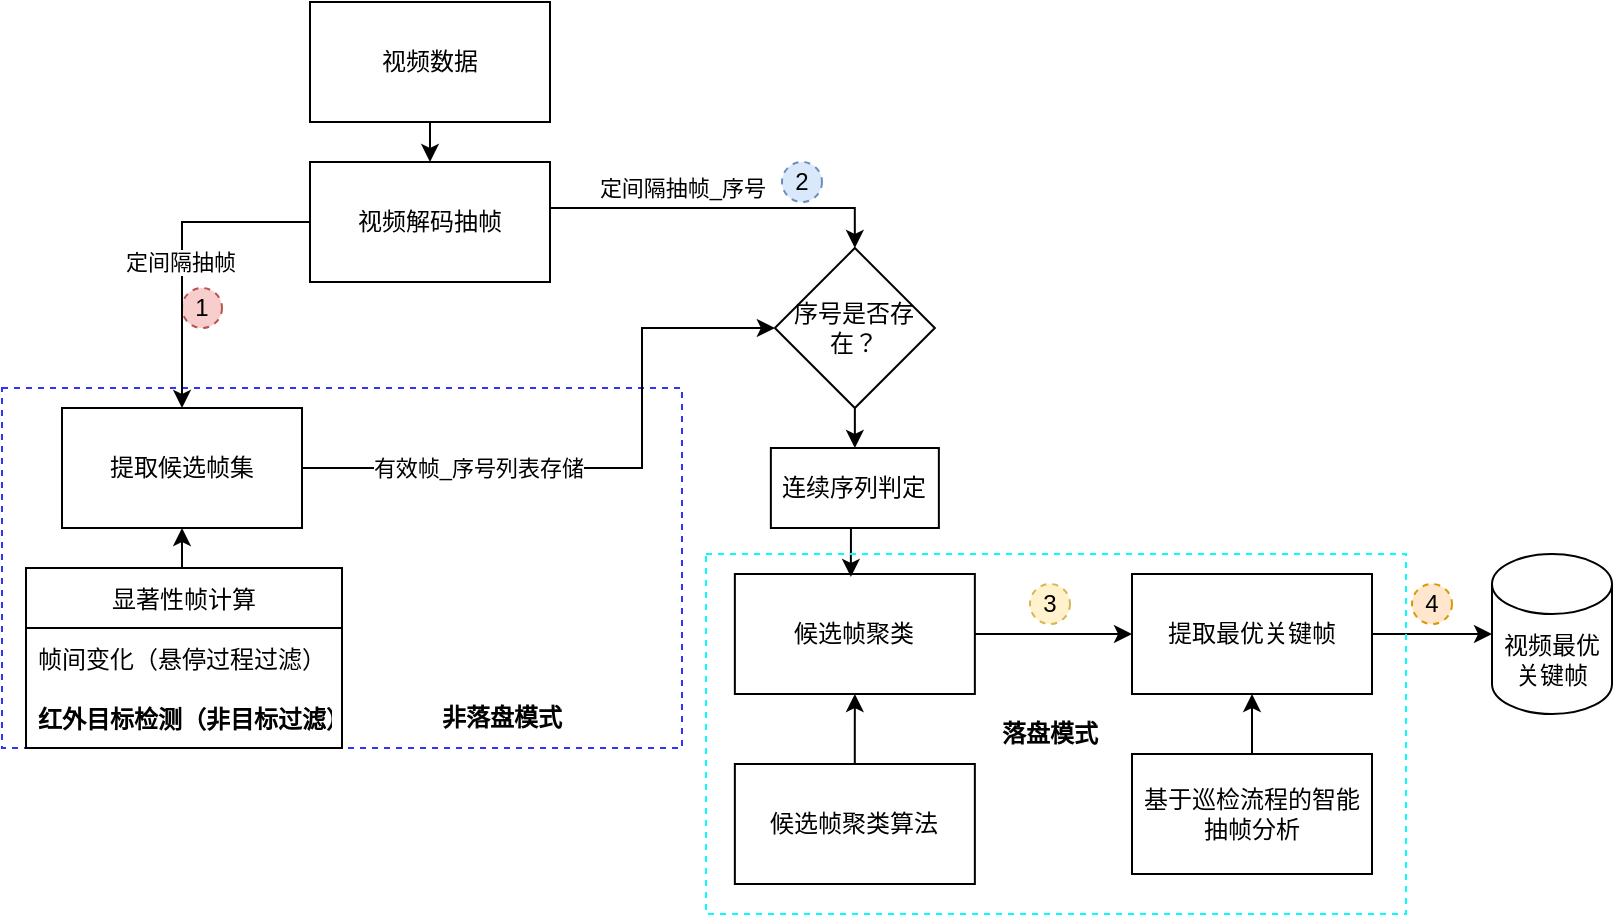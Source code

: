 <mxfile version="20.2.0" type="github">
  <diagram id="Hjp0LTMWtPtg9DYxoF_L" name="第 1 页">
    <mxGraphModel dx="1050" dy="613" grid="1" gridSize="10" guides="1" tooltips="1" connect="1" arrows="1" fold="1" page="1" pageScale="1" pageWidth="827" pageHeight="1169" math="0" shadow="0">
      <root>
        <mxCell id="0" />
        <mxCell id="1" parent="0" />
        <mxCell id="y0bbDb1OPeupqZk6Rysb-47" value="" style="rounded=0;whiteSpace=wrap;html=1;fillColor=none;dashed=1;strokeWidth=1;strokeColor=#3333FF;" vertex="1" parent="1">
          <mxGeometry x="140" y="260" width="340" height="180" as="geometry" />
        </mxCell>
        <mxCell id="y0bbDb1OPeupqZk6Rysb-48" value="&lt;b&gt;非落盘模式&lt;/b&gt;" style="text;html=1;strokeColor=none;fillColor=none;align=center;verticalAlign=middle;whiteSpace=wrap;rounded=0;dashed=1;" vertex="1" parent="1">
          <mxGeometry x="350" y="410" width="80" height="30" as="geometry" />
        </mxCell>
        <mxCell id="y0bbDb1OPeupqZk6Rysb-4" style="edgeStyle=orthogonalEdgeStyle;rounded=0;orthogonalLoop=1;jettySize=auto;html=1;entryX=0;entryY=0.5;entryDx=0;entryDy=0;" edge="1" parent="1" source="y0bbDb1OPeupqZk6Rysb-1" target="y0bbDb1OPeupqZk6Rysb-45">
          <mxGeometry relative="1" as="geometry">
            <mxPoint x="460" y="180" as="targetPoint" />
            <Array as="points">
              <mxPoint x="460" y="300" />
              <mxPoint x="460" y="230" />
            </Array>
          </mxGeometry>
        </mxCell>
        <mxCell id="y0bbDb1OPeupqZk6Rysb-18" value="有效帧_序号列表存储" style="edgeLabel;html=1;align=center;verticalAlign=middle;resizable=0;points=[];" vertex="1" connectable="0" parent="y0bbDb1OPeupqZk6Rysb-4">
          <mxGeometry x="-0.264" y="-1" relative="1" as="geometry">
            <mxPoint x="-25" y="-1" as="offset" />
          </mxGeometry>
        </mxCell>
        <mxCell id="y0bbDb1OPeupqZk6Rysb-1" value="提取候选帧集" style="rounded=0;whiteSpace=wrap;html=1;" vertex="1" parent="1">
          <mxGeometry x="170" y="270" width="120" height="60" as="geometry" />
        </mxCell>
        <mxCell id="y0bbDb1OPeupqZk6Rysb-5" style="edgeStyle=orthogonalEdgeStyle;rounded=0;orthogonalLoop=1;jettySize=auto;html=1;exitX=1;exitY=0.5;exitDx=0;exitDy=0;entryX=0;entryY=0.5;entryDx=0;entryDy=0;" edge="1" parent="1" source="y0bbDb1OPeupqZk6Rysb-2" target="y0bbDb1OPeupqZk6Rysb-3">
          <mxGeometry relative="1" as="geometry" />
        </mxCell>
        <mxCell id="y0bbDb1OPeupqZk6Rysb-2" value="候选帧聚类" style="rounded=0;whiteSpace=wrap;html=1;" vertex="1" parent="1">
          <mxGeometry x="506.43" y="353" width="120" height="60" as="geometry" />
        </mxCell>
        <mxCell id="y0bbDb1OPeupqZk6Rysb-34" style="edgeStyle=orthogonalEdgeStyle;rounded=0;orthogonalLoop=1;jettySize=auto;html=1;exitX=1;exitY=0.5;exitDx=0;exitDy=0;" edge="1" parent="1" source="y0bbDb1OPeupqZk6Rysb-3" target="y0bbDb1OPeupqZk6Rysb-33">
          <mxGeometry relative="1" as="geometry" />
        </mxCell>
        <mxCell id="y0bbDb1OPeupqZk6Rysb-3" value="提取最优关键帧" style="rounded=0;whiteSpace=wrap;html=1;" vertex="1" parent="1">
          <mxGeometry x="705.0" y="353" width="120" height="60" as="geometry" />
        </mxCell>
        <mxCell id="y0bbDb1OPeupqZk6Rysb-25" style="edgeStyle=orthogonalEdgeStyle;rounded=0;orthogonalLoop=1;jettySize=auto;html=1;exitX=0.5;exitY=0;exitDx=0;exitDy=0;entryX=0.5;entryY=1;entryDx=0;entryDy=0;" edge="1" parent="1" source="y0bbDb1OPeupqZk6Rysb-8" target="y0bbDb1OPeupqZk6Rysb-1">
          <mxGeometry relative="1" as="geometry" />
        </mxCell>
        <mxCell id="y0bbDb1OPeupqZk6Rysb-8" value="显著性帧计算" style="swimlane;fontStyle=0;childLayout=stackLayout;horizontal=1;startSize=30;horizontalStack=0;resizeParent=1;resizeParentMax=0;resizeLast=0;collapsible=1;marginBottom=0;" vertex="1" parent="1">
          <mxGeometry x="152" y="350" width="158" height="90" as="geometry">
            <mxRectangle x="240" y="400" width="120" height="30" as="alternateBounds" />
          </mxGeometry>
        </mxCell>
        <mxCell id="y0bbDb1OPeupqZk6Rysb-10" value="帧间变化（悬停过程过滤）" style="text;strokeColor=none;fillColor=none;align=left;verticalAlign=middle;spacingLeft=4;spacingRight=4;overflow=hidden;points=[[0,0.5],[1,0.5]];portConstraint=eastwest;rotatable=0;" vertex="1" parent="y0bbDb1OPeupqZk6Rysb-8">
          <mxGeometry y="30" width="158" height="30" as="geometry" />
        </mxCell>
        <mxCell id="y0bbDb1OPeupqZk6Rysb-11" value="红外目标检测（非目标过滤）" style="text;strokeColor=none;fillColor=none;align=left;verticalAlign=middle;spacingLeft=4;spacingRight=4;overflow=hidden;points=[[0,0.5],[1,0.5]];portConstraint=eastwest;rotatable=0;fontStyle=1" vertex="1" parent="y0bbDb1OPeupqZk6Rysb-8">
          <mxGeometry y="60" width="158" height="30" as="geometry" />
        </mxCell>
        <mxCell id="y0bbDb1OPeupqZk6Rysb-15" style="edgeStyle=orthogonalEdgeStyle;rounded=0;orthogonalLoop=1;jettySize=auto;html=1;" edge="1" parent="1" source="y0bbDb1OPeupqZk6Rysb-14">
          <mxGeometry relative="1" as="geometry">
            <mxPoint x="566.43" y="413" as="targetPoint" />
          </mxGeometry>
        </mxCell>
        <mxCell id="y0bbDb1OPeupqZk6Rysb-14" value="候选帧聚类算法" style="rounded=0;whiteSpace=wrap;html=1;" vertex="1" parent="1">
          <mxGeometry x="506.43" y="448" width="120" height="60" as="geometry" />
        </mxCell>
        <mxCell id="y0bbDb1OPeupqZk6Rysb-27" style="edgeStyle=orthogonalEdgeStyle;rounded=0;orthogonalLoop=1;jettySize=auto;html=1;exitX=0.5;exitY=0;exitDx=0;exitDy=0;entryX=0.5;entryY=1;entryDx=0;entryDy=0;" edge="1" parent="1" source="y0bbDb1OPeupqZk6Rysb-19" target="y0bbDb1OPeupqZk6Rysb-3">
          <mxGeometry relative="1" as="geometry" />
        </mxCell>
        <mxCell id="y0bbDb1OPeupqZk6Rysb-19" value="基于巡检流程的智能抽帧分析" style="rounded=0;whiteSpace=wrap;html=1;" vertex="1" parent="1">
          <mxGeometry x="705.0" y="443" width="120" height="60" as="geometry" />
        </mxCell>
        <mxCell id="y0bbDb1OPeupqZk6Rysb-38" style="edgeStyle=orthogonalEdgeStyle;rounded=0;orthogonalLoop=1;jettySize=auto;html=1;exitX=0.5;exitY=1;exitDx=0;exitDy=0;entryX=0.5;entryY=0;entryDx=0;entryDy=0;" edge="1" parent="1" source="y0bbDb1OPeupqZk6Rysb-20" target="y0bbDb1OPeupqZk6Rysb-37">
          <mxGeometry relative="1" as="geometry" />
        </mxCell>
        <mxCell id="y0bbDb1OPeupqZk6Rysb-20" value="视频数据" style="rounded=0;whiteSpace=wrap;html=1;" vertex="1" parent="1">
          <mxGeometry x="294" y="67" width="120" height="60" as="geometry" />
        </mxCell>
        <mxCell id="y0bbDb1OPeupqZk6Rysb-28" value="1" style="ellipse;whiteSpace=wrap;html=1;aspect=fixed;dashed=1;fillColor=#f8cecc;strokeColor=#b85450;" vertex="1" parent="1">
          <mxGeometry x="230" y="210" width="20" height="20" as="geometry" />
        </mxCell>
        <mxCell id="y0bbDb1OPeupqZk6Rysb-30" value="3" style="ellipse;whiteSpace=wrap;html=1;aspect=fixed;dashed=1;fillColor=#fff2cc;strokeColor=#d6b656;" vertex="1" parent="1">
          <mxGeometry x="654" y="358" width="20" height="20" as="geometry" />
        </mxCell>
        <mxCell id="y0bbDb1OPeupqZk6Rysb-33" value="视频最优关键帧" style="shape=cylinder3;whiteSpace=wrap;html=1;boundedLbl=1;backgroundOutline=1;size=15;fillColor=none;" vertex="1" parent="1">
          <mxGeometry x="885" y="343" width="60" height="80" as="geometry" />
        </mxCell>
        <mxCell id="y0bbDb1OPeupqZk6Rysb-35" value="4" style="ellipse;whiteSpace=wrap;html=1;aspect=fixed;dashed=1;fillColor=#ffe6cc;strokeColor=#d79b00;" vertex="1" parent="1">
          <mxGeometry x="845" y="358" width="20" height="20" as="geometry" />
        </mxCell>
        <mxCell id="y0bbDb1OPeupqZk6Rysb-39" style="edgeStyle=orthogonalEdgeStyle;rounded=0;orthogonalLoop=1;jettySize=auto;html=1;exitX=0;exitY=0.5;exitDx=0;exitDy=0;entryX=0.5;entryY=0;entryDx=0;entryDy=0;" edge="1" parent="1" source="y0bbDb1OPeupqZk6Rysb-37" target="y0bbDb1OPeupqZk6Rysb-1">
          <mxGeometry relative="1" as="geometry" />
        </mxCell>
        <mxCell id="y0bbDb1OPeupqZk6Rysb-41" value="定间隔抽帧" style="edgeLabel;html=1;align=center;verticalAlign=middle;resizable=0;points=[];" vertex="1" connectable="0" parent="y0bbDb1OPeupqZk6Rysb-39">
          <mxGeometry x="-0.464" y="-1" relative="1" as="geometry">
            <mxPoint x="-23" y="21" as="offset" />
          </mxGeometry>
        </mxCell>
        <mxCell id="y0bbDb1OPeupqZk6Rysb-40" style="edgeStyle=orthogonalEdgeStyle;rounded=0;orthogonalLoop=1;jettySize=auto;html=1;exitX=1;exitY=0.5;exitDx=0;exitDy=0;entryX=0.5;entryY=0;entryDx=0;entryDy=0;" edge="1" parent="1" source="y0bbDb1OPeupqZk6Rysb-37" target="y0bbDb1OPeupqZk6Rysb-45">
          <mxGeometry relative="1" as="geometry">
            <Array as="points">
              <mxPoint x="414" y="170" />
            </Array>
          </mxGeometry>
        </mxCell>
        <mxCell id="y0bbDb1OPeupqZk6Rysb-43" value="&lt;span style=&quot;color: rgba(0, 0, 0, 0); font-family: monospace; font-size: 0px; text-align: start; background-color: rgb(248, 249, 250);&quot;&gt;%3CmxGraphModel%3E%3Croot%3E%3CmxCell%20id%3D%220%22%2F%3E%3CmxCell%20id%3D%221%22%20parent%3D%220%22%2F%3E%3CmxCell%20id%3D%222%22%20value%3D%22each%20frame%22%20style%3D%22edgeLabel%3Bhtml%3D1%3Balign%3Dcenter%3BverticalAlign%3Dmiddle%3Bresizable%3D0%3Bpoints%3D%5B%5D%3B%22%20vertex%3D%221%22%20connectable%3D%220%22%20parent%3D%221%22%3E%3CmxGeometry%20x%3D%22229.857%22%20y%3D%22200%22%20as%3D%22geometry%22%2F%3E%3C%2FmxCell%3E%3C%2Froot%3E%3C%2FmxGraphModel%3Eeach&amp;nbsp;&lt;/span&gt;" style="edgeLabel;html=1;align=center;verticalAlign=middle;resizable=0;points=[];" vertex="1" connectable="0" parent="y0bbDb1OPeupqZk6Rysb-40">
          <mxGeometry x="-0.828" y="1" relative="1" as="geometry">
            <mxPoint as="offset" />
          </mxGeometry>
        </mxCell>
        <mxCell id="y0bbDb1OPeupqZk6Rysb-44" value="定间隔抽帧_序号" style="edgeLabel;html=1;align=center;verticalAlign=middle;resizable=0;points=[];" vertex="1" connectable="0" parent="y0bbDb1OPeupqZk6Rysb-40">
          <mxGeometry x="-0.855" y="2" relative="1" as="geometry">
            <mxPoint x="60" y="-8" as="offset" />
          </mxGeometry>
        </mxCell>
        <mxCell id="y0bbDb1OPeupqZk6Rysb-37" value="视频解码抽帧" style="rounded=0;whiteSpace=wrap;html=1;fillColor=none;" vertex="1" parent="1">
          <mxGeometry x="294" y="147" width="120" height="60" as="geometry" />
        </mxCell>
        <mxCell id="y0bbDb1OPeupqZk6Rysb-46" style="edgeStyle=orthogonalEdgeStyle;rounded=0;orthogonalLoop=1;jettySize=auto;html=1;exitX=0.572;exitY=1.006;exitDx=0;exitDy=0;entryX=0.55;entryY=0.024;entryDx=0;entryDy=0;entryPerimeter=0;exitPerimeter=0;" edge="1" parent="1">
          <mxGeometry relative="1" as="geometry">
            <mxPoint x="564.478" y="330.24" as="sourcePoint" />
            <mxPoint x="564.43" y="354.44" as="targetPoint" />
          </mxGeometry>
        </mxCell>
        <mxCell id="y0bbDb1OPeupqZk6Rysb-53" style="edgeStyle=orthogonalEdgeStyle;rounded=0;orthogonalLoop=1;jettySize=auto;html=1;exitX=0.5;exitY=1;exitDx=0;exitDy=0;entryX=0.5;entryY=0;entryDx=0;entryDy=0;" edge="1" parent="1" source="y0bbDb1OPeupqZk6Rysb-45" target="y0bbDb1OPeupqZk6Rysb-52">
          <mxGeometry relative="1" as="geometry" />
        </mxCell>
        <mxCell id="y0bbDb1OPeupqZk6Rysb-45" value="序号是否存在？" style="rhombus;whiteSpace=wrap;html=1;fillColor=none;" vertex="1" parent="1">
          <mxGeometry x="526.43" y="190" width="80" height="80" as="geometry" />
        </mxCell>
        <mxCell id="y0bbDb1OPeupqZk6Rysb-49" value="" style="rounded=0;whiteSpace=wrap;html=1;fillColor=none;dashed=1;strokeWidth=1;strokeColor=#00FFFF;" vertex="1" parent="1">
          <mxGeometry x="492" y="343" width="350" height="180" as="geometry" />
        </mxCell>
        <mxCell id="y0bbDb1OPeupqZk6Rysb-50" value="&lt;b&gt;落盘模式&lt;/b&gt;" style="text;html=1;strokeColor=none;fillColor=none;align=center;verticalAlign=middle;whiteSpace=wrap;rounded=0;dashed=1;" vertex="1" parent="1">
          <mxGeometry x="624" y="418" width="80" height="30" as="geometry" />
        </mxCell>
        <mxCell id="y0bbDb1OPeupqZk6Rysb-51" value="2" style="ellipse;whiteSpace=wrap;html=1;aspect=fixed;dashed=1;fillColor=#dae8fc;strokeColor=#6c8ebf;" vertex="1" parent="1">
          <mxGeometry x="530" y="147" width="20" height="20" as="geometry" />
        </mxCell>
        <mxCell id="y0bbDb1OPeupqZk6Rysb-52" value="连续序列判定" style="rounded=0;whiteSpace=wrap;html=1;strokeColor=#000000;strokeWidth=1;fillColor=none;gradientColor=default;" vertex="1" parent="1">
          <mxGeometry x="524.43" y="290" width="84" height="40" as="geometry" />
        </mxCell>
      </root>
    </mxGraphModel>
  </diagram>
</mxfile>
